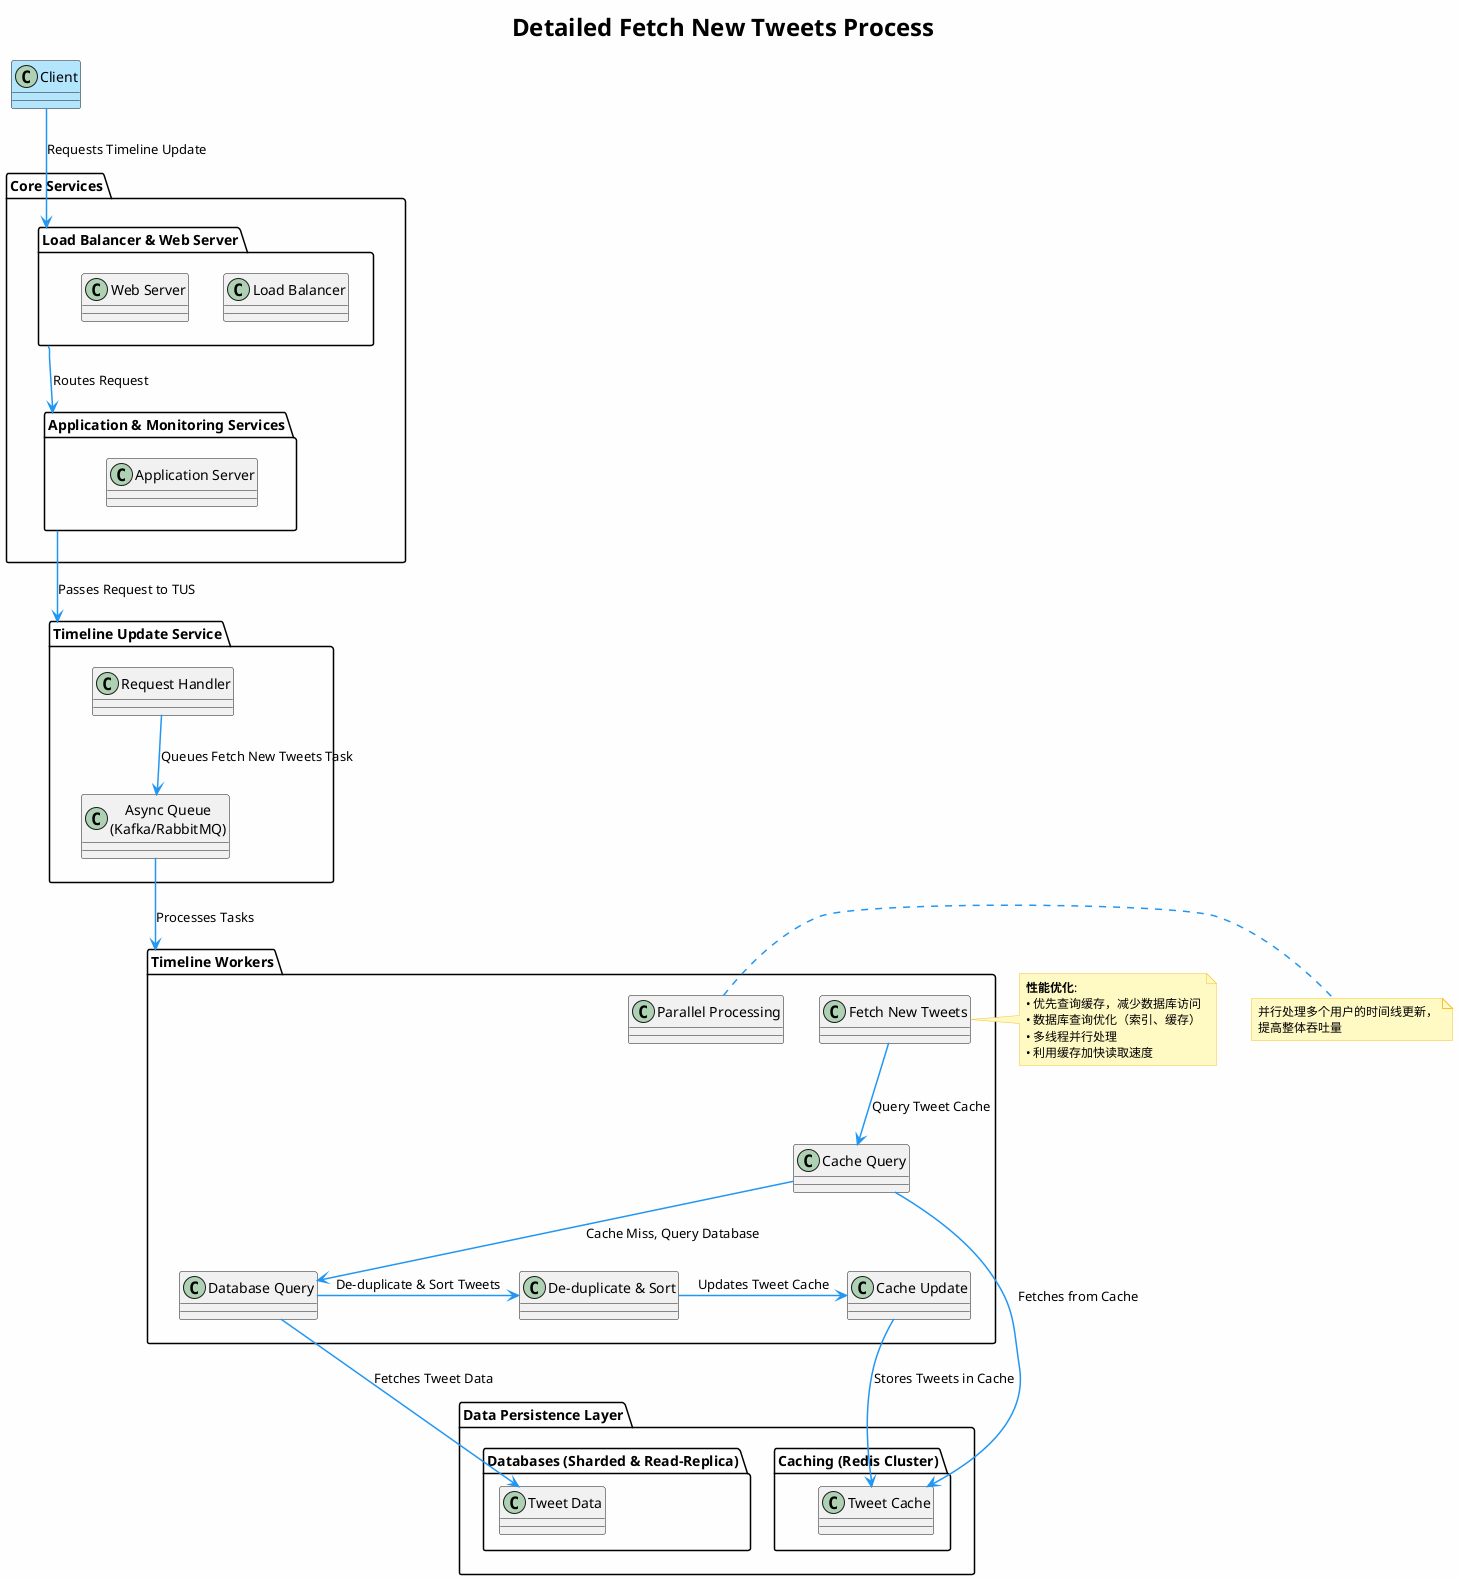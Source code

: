 @startuml
!define RECTANGLE class

skinparam backgroundColor #FEFEFE
skinparam handwritten false
skinparam shadowing false

skinparam rectangle {
    BackgroundColor #E3F2FD
    BorderColor #2196F3
    BorderThickness 2
    FontName Arial
    FontSize 14
    FontColor #000000
    RoundCorner 10
}

skinparam note {
    BackgroundColor #FFF9C4
    BorderColor #FBC02D
    FontSize 12
    FontColor #000000
}

skinparam arrow {
    Color #2196F3
    Thickness 1.5
}

skinparam title {
    FontSize 24
    FontColor #000000
    FontStyle bold
}

title Detailed Fetch New Tweets Process

together {
RECTANGLE "Client" as Client #B3E5FC
}

package "Core Services" as Core {
    package "Load Balancer & Web Server" as LBWS {
        RECTANGLE "Load Balancer" as LB
        RECTANGLE "Web Server" as WS
    }
    package "Application & Monitoring Services" as AMS {
        RECTANGLE "Application Server" as AS
    }
}

package "Timeline Update Service" as TUS {
    RECTANGLE "Request Handler" as RH
    RECTANGLE "Async Queue\n(Kafka/RabbitMQ)" as AQ
}

package "Timeline Workers" as TW {
    RECTANGLE "Fetch New Tweets" as FNT
    RECTANGLE "Cache Query" as CQ
    RECTANGLE "Database Query" as DBQ
    RECTANGLE "De-duplicate & Sort" as DDS
    RECTANGLE "Cache Update" as CU
    RECTANGLE "Parallel Processing" as PP
}

package "Data Persistence Layer" as DPS {
    package "Caching (Redis Cluster)" as Cache {
        RECTANGLE "Tweet Cache" as TC
    }
    package "Databases (Sharded & Read-Replica)" as DB {
        RECTANGLE "Tweet Data" as TD
    }
}

Client -down-> LBWS : Requests Timeline Update
LBWS -down-> AMS : Routes Request
AMS -down-> TUS : Passes Request to TUS
RH -down-> AQ : Queues Fetch New Tweets Task
AQ -down-> TW : Processes Tasks
FNT -down-> CQ : Query Tweet Cache
CQ -right-> TC : Fetches from Cache
CQ -down-> DBQ : Cache Miss, Query Database
DBQ -down-> TD : Fetches Tweet Data
DBQ -right-> DDS : De-duplicate & Sort Tweets
DDS -right-> CU : Updates Tweet Cache
CU -right-> TC : Stores Tweets in Cache
PP -[hidden]right-> FNT

note right of FNT
  <b>性能优化</b>:
  • 优先查询缓存，减少数据库访问
  • 数据库查询优化（索引、缓存）
  • 多线程并行处理
  • 利用缓存加快读取速度
end note

note right of PP
  并行处理多个用户的时间线更新，
  提高整体吞吐量
end note

@enduml
